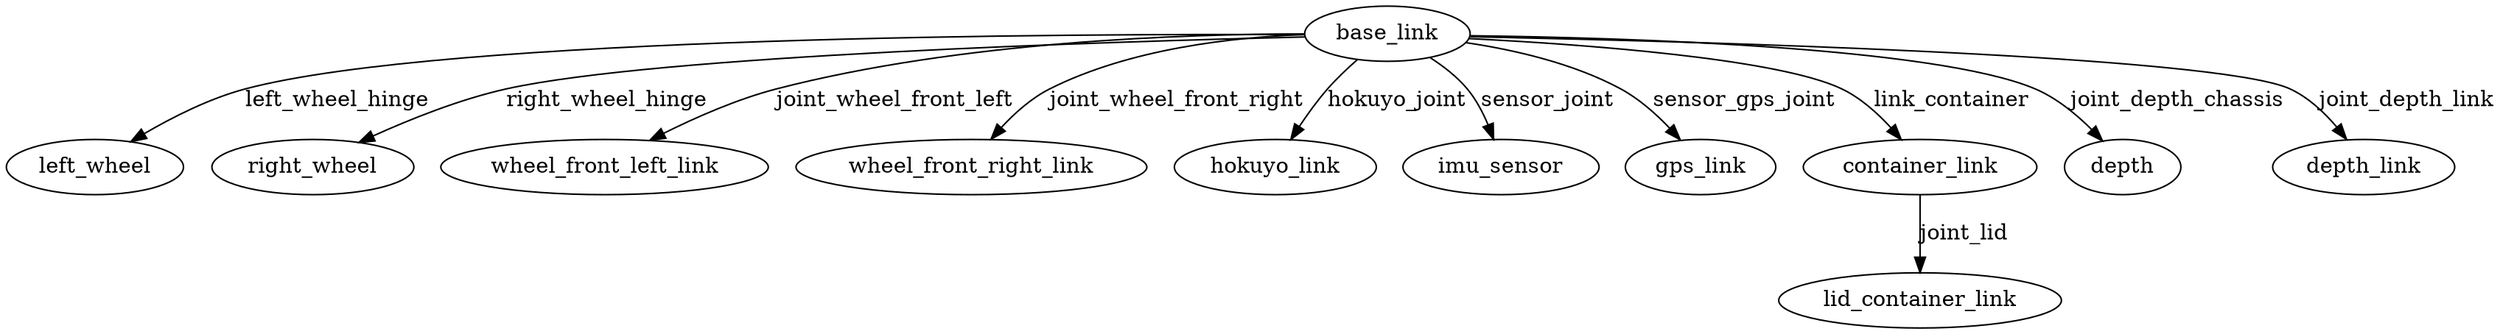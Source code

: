 digraph G {
base_link -> left_wheel  [label=left_wheel_hinge];
base_link -> right_wheel  [label=right_wheel_hinge];
base_link -> wheel_front_left_link  [label=joint_wheel_front_left];
base_link -> wheel_front_right_link  [label=joint_wheel_front_right];
base_link -> hokuyo_link  [label=hokuyo_joint];
base_link -> imu_sensor  [label=sensor_joint];
base_link -> gps_link  [label=sensor_gps_joint];
base_link -> container_link  [label=link_container];
container_link -> lid_container_link  [label=joint_lid];
base_link -> depth  [label=joint_depth_chassis];
base_link -> depth_link  [label=joint_depth_link];
}
